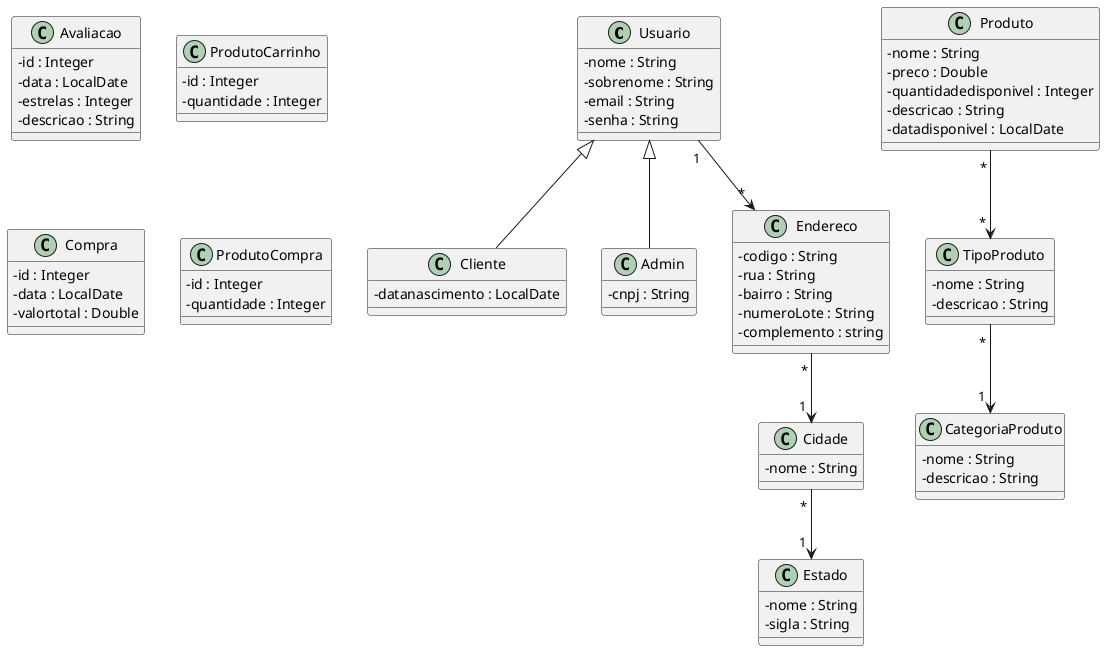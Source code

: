 @startuml TrabalhoTopicos
skinparam classAttributeIconSize 0

class Usuario {
  - nome : String
  - sobrenome : String
  - email : String
  - senha : String
}

class Cliente {
  - datanascimento : LocalDate
}

class Admin {
  - cnpj : String
}

Usuario <|--  Cliente
Usuario <|--  Admin
Usuario " 1 " --> " * " Endereco

class Endereco {
  - codigo : String
  - rua : String
  - bairro : String
  - numeroLote : String
  - complemento : string
}

Endereco " * " --> " 1 " Cidade
Cidade " * " --> " 1 " Estado

class Estado {
  - nome : String
  - sigla : String
}

class Cidade {
  - nome : String
}


class CategoriaProduto {
  - nome : String
  - descricao : String
}

class TipoProduto {
  - nome : String
  - descricao : String
}

class Produto {
  - nome : String
  - preco : Double
  - quantidadedisponivel : Integer
  - descricao : String
  - datadisponivel : LocalDate
}

Produto " * " --> " * " TipoProduto
TipoProduto " * " --> " 1 " CategoriaProduto

class Avaliacao {
  - id : Integer
  - data : LocalDate
  - estrelas : Integer
  - descricao : String
}

' class Carrinho {
'   - id : String
' }

class ProdutoCarrinho {
  - id : Integer
  ' - produto : Integer
  ' - usuario : Integer
  - quantidade : Integer
}

class Compra {
  - id : Integer
  - data : LocalDate
  ' - enderecoentrega : String
  - valortotal : Double
}

class ProdutoCompra {
  - id : Integer
  ' - produto : Integer
  ' - compra : Integer
  - quantidade : Integer
}

' Avaliacao " * " --> " 1 " Produto
' Avaliacao " * " --> " 1 " Usuario
' Cidade " * " o--> " 1 " Estado
' Endereco " * " o--> " 1 " Cidade
' Usuario " 1 " --> " * " Endereco

' Usuario " 1 " --> " * " ProdutoCarrinho
' ProdutoCarrinho " * " -->  " 1 " Produto

' Compra " * " --> " 1 " Usuario
' Compra " 1 " --> " * " ProdutoCompra
' Compra " 1 " --> " * " Endereco
' ProdutoCompra " 1 " --> " 1 " Produto

' Produto " * " o--> " 1 " TipoProduto
' TipoProduto " * " o--> " 1 " CategoriaProduto


@enduml